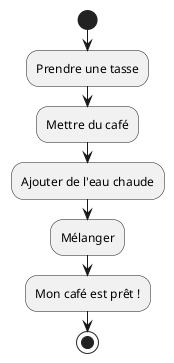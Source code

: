 @startuml
start
:Prendre une tasse;
:Mettre du café;
:Ajouter de l'eau chaude;
:Mélanger;
:Mon café est prêt !;
stop
@enduml
